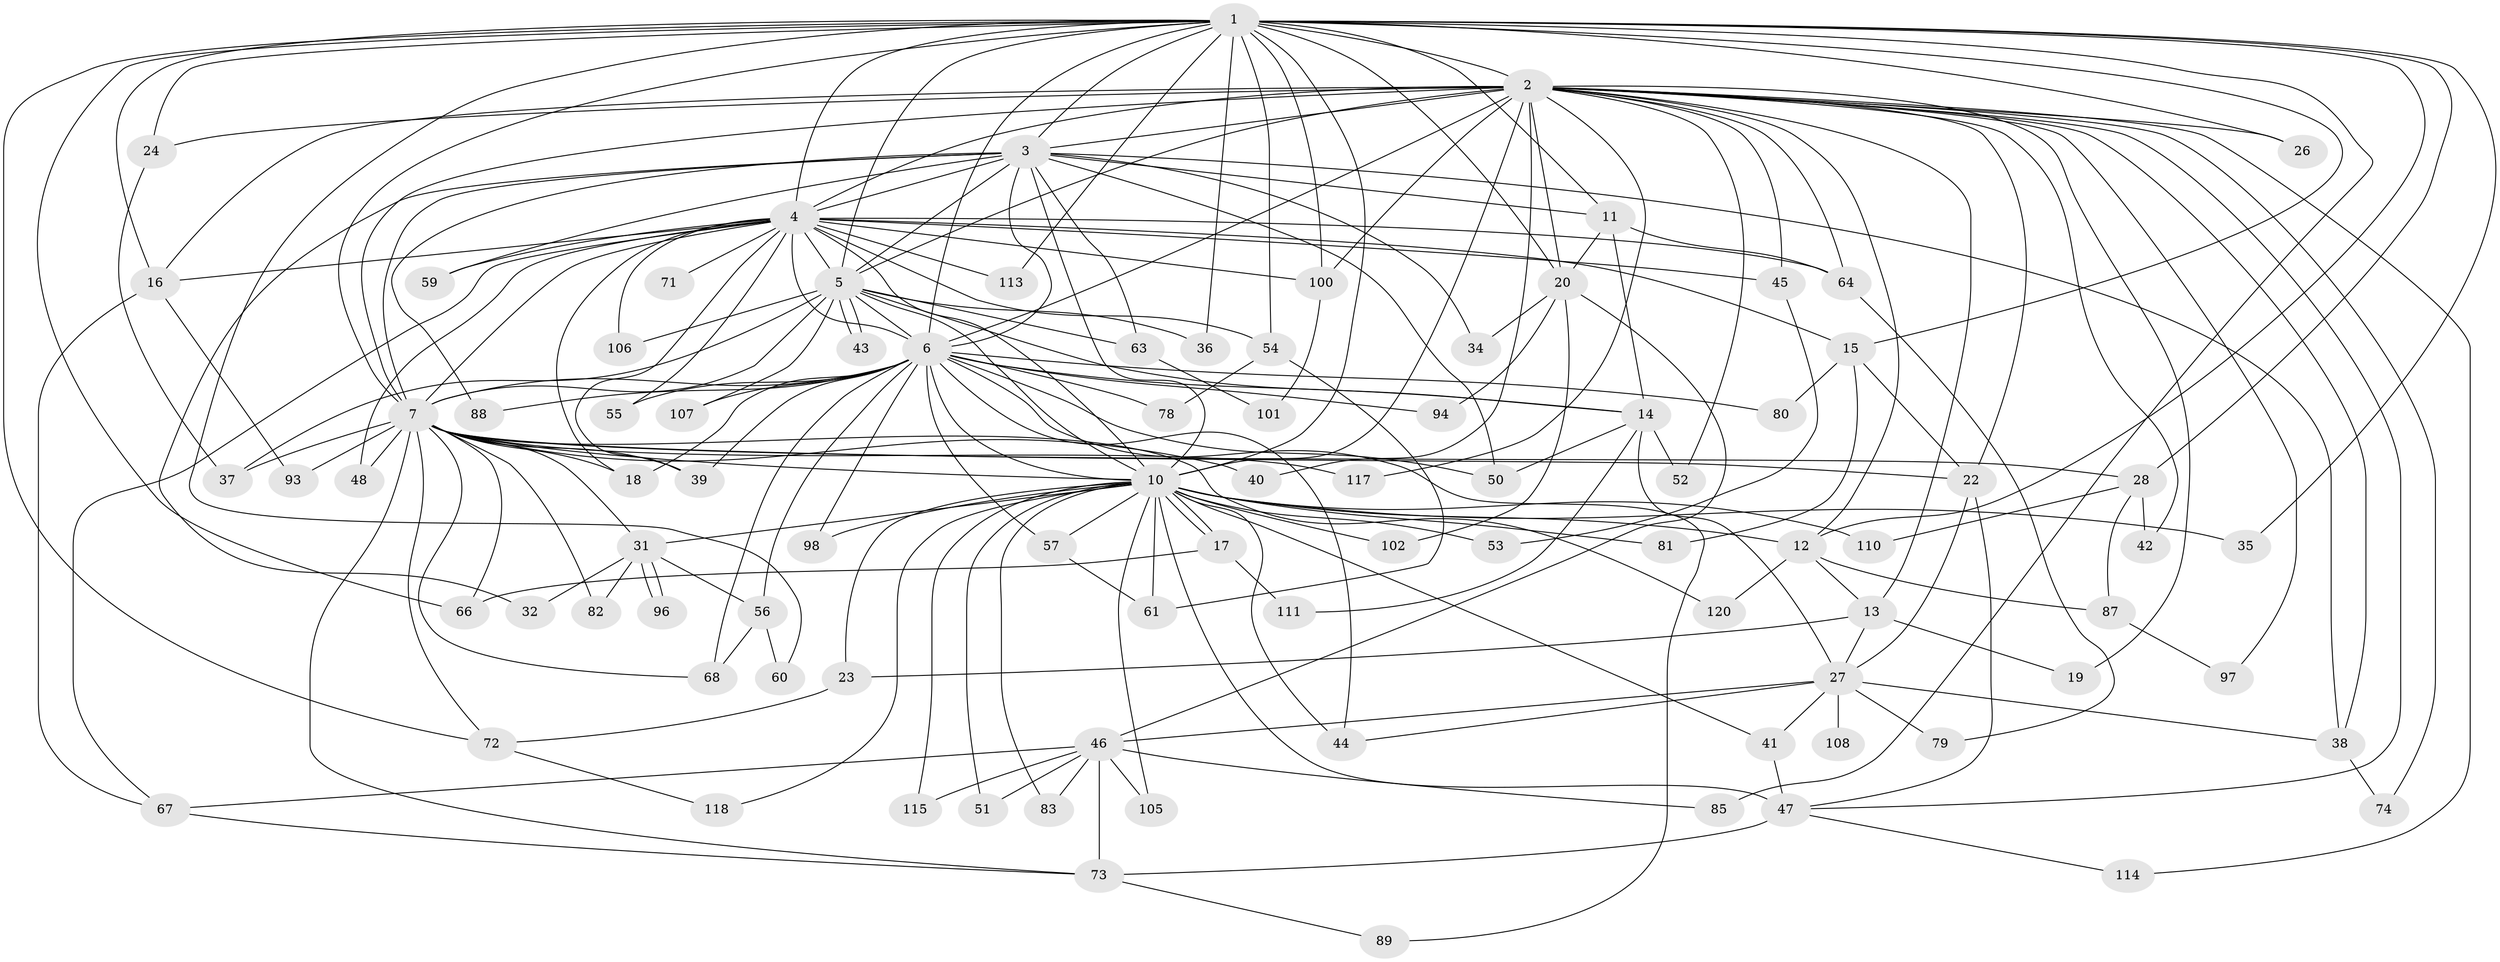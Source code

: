 // original degree distribution, {26: 0.008130081300813009, 25: 0.008130081300813009, 19: 0.008130081300813009, 16: 0.008130081300813009, 18: 0.016260162601626018, 24: 0.016260162601626018, 17: 0.008130081300813009, 32: 0.008130081300813009, 5: 0.06504065040650407, 6: 0.04065040650406504, 3: 0.16260162601626016, 2: 0.5447154471544715, 4: 0.08943089430894309, 8: 0.008130081300813009, 7: 0.008130081300813009}
// Generated by graph-tools (version 1.1) at 2025/11/02/27/25 16:11:04]
// undirected, 91 vertices, 215 edges
graph export_dot {
graph [start="1"]
  node [color=gray90,style=filled];
  1 [super="+123"];
  2 [super="+9"];
  3 [super="+122"];
  4 [super="+8"];
  5 [super="+65"];
  6 [super="+49"];
  7 [super="+76"];
  10 [super="+25"];
  11;
  12 [super="+58"];
  13 [super="+121"];
  14 [super="+69"];
  15;
  16;
  17 [super="+21"];
  18 [super="+91"];
  19;
  20 [super="+33"];
  22 [super="+30"];
  23;
  24;
  26;
  27 [super="+29"];
  28;
  31;
  32;
  34;
  35;
  36;
  37 [super="+70"];
  38 [super="+103"];
  39 [super="+95"];
  40;
  41 [super="+116"];
  42;
  43;
  44 [super="+84"];
  45;
  46 [super="+77"];
  47 [super="+99"];
  48;
  50 [super="+75"];
  51;
  52;
  53;
  54;
  55;
  56;
  57;
  59;
  60;
  61 [super="+62"];
  63;
  64 [super="+90"];
  66 [super="+104"];
  67 [super="+119"];
  68 [super="+112"];
  71;
  72 [super="+86"];
  73 [super="+92"];
  74;
  78;
  79;
  80;
  81;
  82;
  83;
  85;
  87;
  88;
  89;
  93;
  94;
  96;
  97;
  98;
  100 [super="+109"];
  101;
  102;
  105;
  106;
  107;
  108;
  110;
  111;
  113;
  114;
  115;
  117;
  118;
  120;
  1 -- 2 [weight=2];
  1 -- 3;
  1 -- 4 [weight=2];
  1 -- 5;
  1 -- 6;
  1 -- 7;
  1 -- 10;
  1 -- 11;
  1 -- 12;
  1 -- 15;
  1 -- 20;
  1 -- 24;
  1 -- 26;
  1 -- 28;
  1 -- 35;
  1 -- 36;
  1 -- 54;
  1 -- 60;
  1 -- 66;
  1 -- 72;
  1 -- 85;
  1 -- 100;
  1 -- 113;
  1 -- 16;
  2 -- 3 [weight=2];
  2 -- 4 [weight=4];
  2 -- 5 [weight=3];
  2 -- 6 [weight=2];
  2 -- 7 [weight=2];
  2 -- 10 [weight=3];
  2 -- 13 [weight=2];
  2 -- 16;
  2 -- 19;
  2 -- 22 [weight=2];
  2 -- 24;
  2 -- 26;
  2 -- 38;
  2 -- 40;
  2 -- 47;
  2 -- 52;
  2 -- 117;
  2 -- 74;
  2 -- 20;
  2 -- 97;
  2 -- 42;
  2 -- 45;
  2 -- 114;
  2 -- 12;
  2 -- 64;
  2 -- 100;
  3 -- 4 [weight=2];
  3 -- 5;
  3 -- 6 [weight=2];
  3 -- 7;
  3 -- 10;
  3 -- 11;
  3 -- 32;
  3 -- 34;
  3 -- 59;
  3 -- 63 [weight=2];
  3 -- 88;
  3 -- 50;
  3 -- 38;
  4 -- 5 [weight=2];
  4 -- 6 [weight=2];
  4 -- 7 [weight=2];
  4 -- 10 [weight=2];
  4 -- 18;
  4 -- 45;
  4 -- 54;
  4 -- 59;
  4 -- 64;
  4 -- 71 [weight=2];
  4 -- 113;
  4 -- 67;
  4 -- 15;
  4 -- 16;
  4 -- 100;
  4 -- 39;
  4 -- 106;
  4 -- 48;
  4 -- 55;
  5 -- 6;
  5 -- 7;
  5 -- 10;
  5 -- 36;
  5 -- 43;
  5 -- 43;
  5 -- 63;
  5 -- 106;
  5 -- 107;
  5 -- 14;
  5 -- 37;
  6 -- 7;
  6 -- 10;
  6 -- 14;
  6 -- 39;
  6 -- 44;
  6 -- 50;
  6 -- 55;
  6 -- 56;
  6 -- 57;
  6 -- 68;
  6 -- 78;
  6 -- 80;
  6 -- 88;
  6 -- 94;
  6 -- 98;
  6 -- 107;
  6 -- 89;
  6 -- 18;
  7 -- 10;
  7 -- 18;
  7 -- 28;
  7 -- 31;
  7 -- 37;
  7 -- 40;
  7 -- 48;
  7 -- 66;
  7 -- 68;
  7 -- 72;
  7 -- 73;
  7 -- 82;
  7 -- 117;
  7 -- 120;
  7 -- 93;
  7 -- 22;
  7 -- 39;
  10 -- 12;
  10 -- 17 [weight=2];
  10 -- 17;
  10 -- 23;
  10 -- 31;
  10 -- 35;
  10 -- 41;
  10 -- 51;
  10 -- 53;
  10 -- 57;
  10 -- 61;
  10 -- 81;
  10 -- 83;
  10 -- 98;
  10 -- 102;
  10 -- 105;
  10 -- 110;
  10 -- 115;
  10 -- 118;
  10 -- 44;
  10 -- 47;
  11 -- 14;
  11 -- 64;
  11 -- 20;
  12 -- 87;
  12 -- 120;
  12 -- 13;
  13 -- 19;
  13 -- 23;
  13 -- 27;
  14 -- 27;
  14 -- 50;
  14 -- 52;
  14 -- 111;
  15 -- 22;
  15 -- 80;
  15 -- 81;
  16 -- 67;
  16 -- 93;
  17 -- 111;
  17 -- 66;
  20 -- 46;
  20 -- 94;
  20 -- 102;
  20 -- 34;
  22 -- 27;
  22 -- 47;
  23 -- 72;
  24 -- 37;
  27 -- 44;
  27 -- 38;
  27 -- 41;
  27 -- 108;
  27 -- 46;
  27 -- 79;
  28 -- 42;
  28 -- 87;
  28 -- 110;
  31 -- 32;
  31 -- 56;
  31 -- 82;
  31 -- 96;
  31 -- 96;
  38 -- 74;
  41 -- 47;
  45 -- 53;
  46 -- 51;
  46 -- 115;
  46 -- 73;
  46 -- 67;
  46 -- 83;
  46 -- 85;
  46 -- 105;
  47 -- 73;
  47 -- 114;
  54 -- 78;
  54 -- 61;
  56 -- 60;
  56 -- 68;
  57 -- 61;
  63 -- 101;
  64 -- 79;
  67 -- 73;
  72 -- 118;
  73 -- 89;
  87 -- 97;
  100 -- 101;
}
